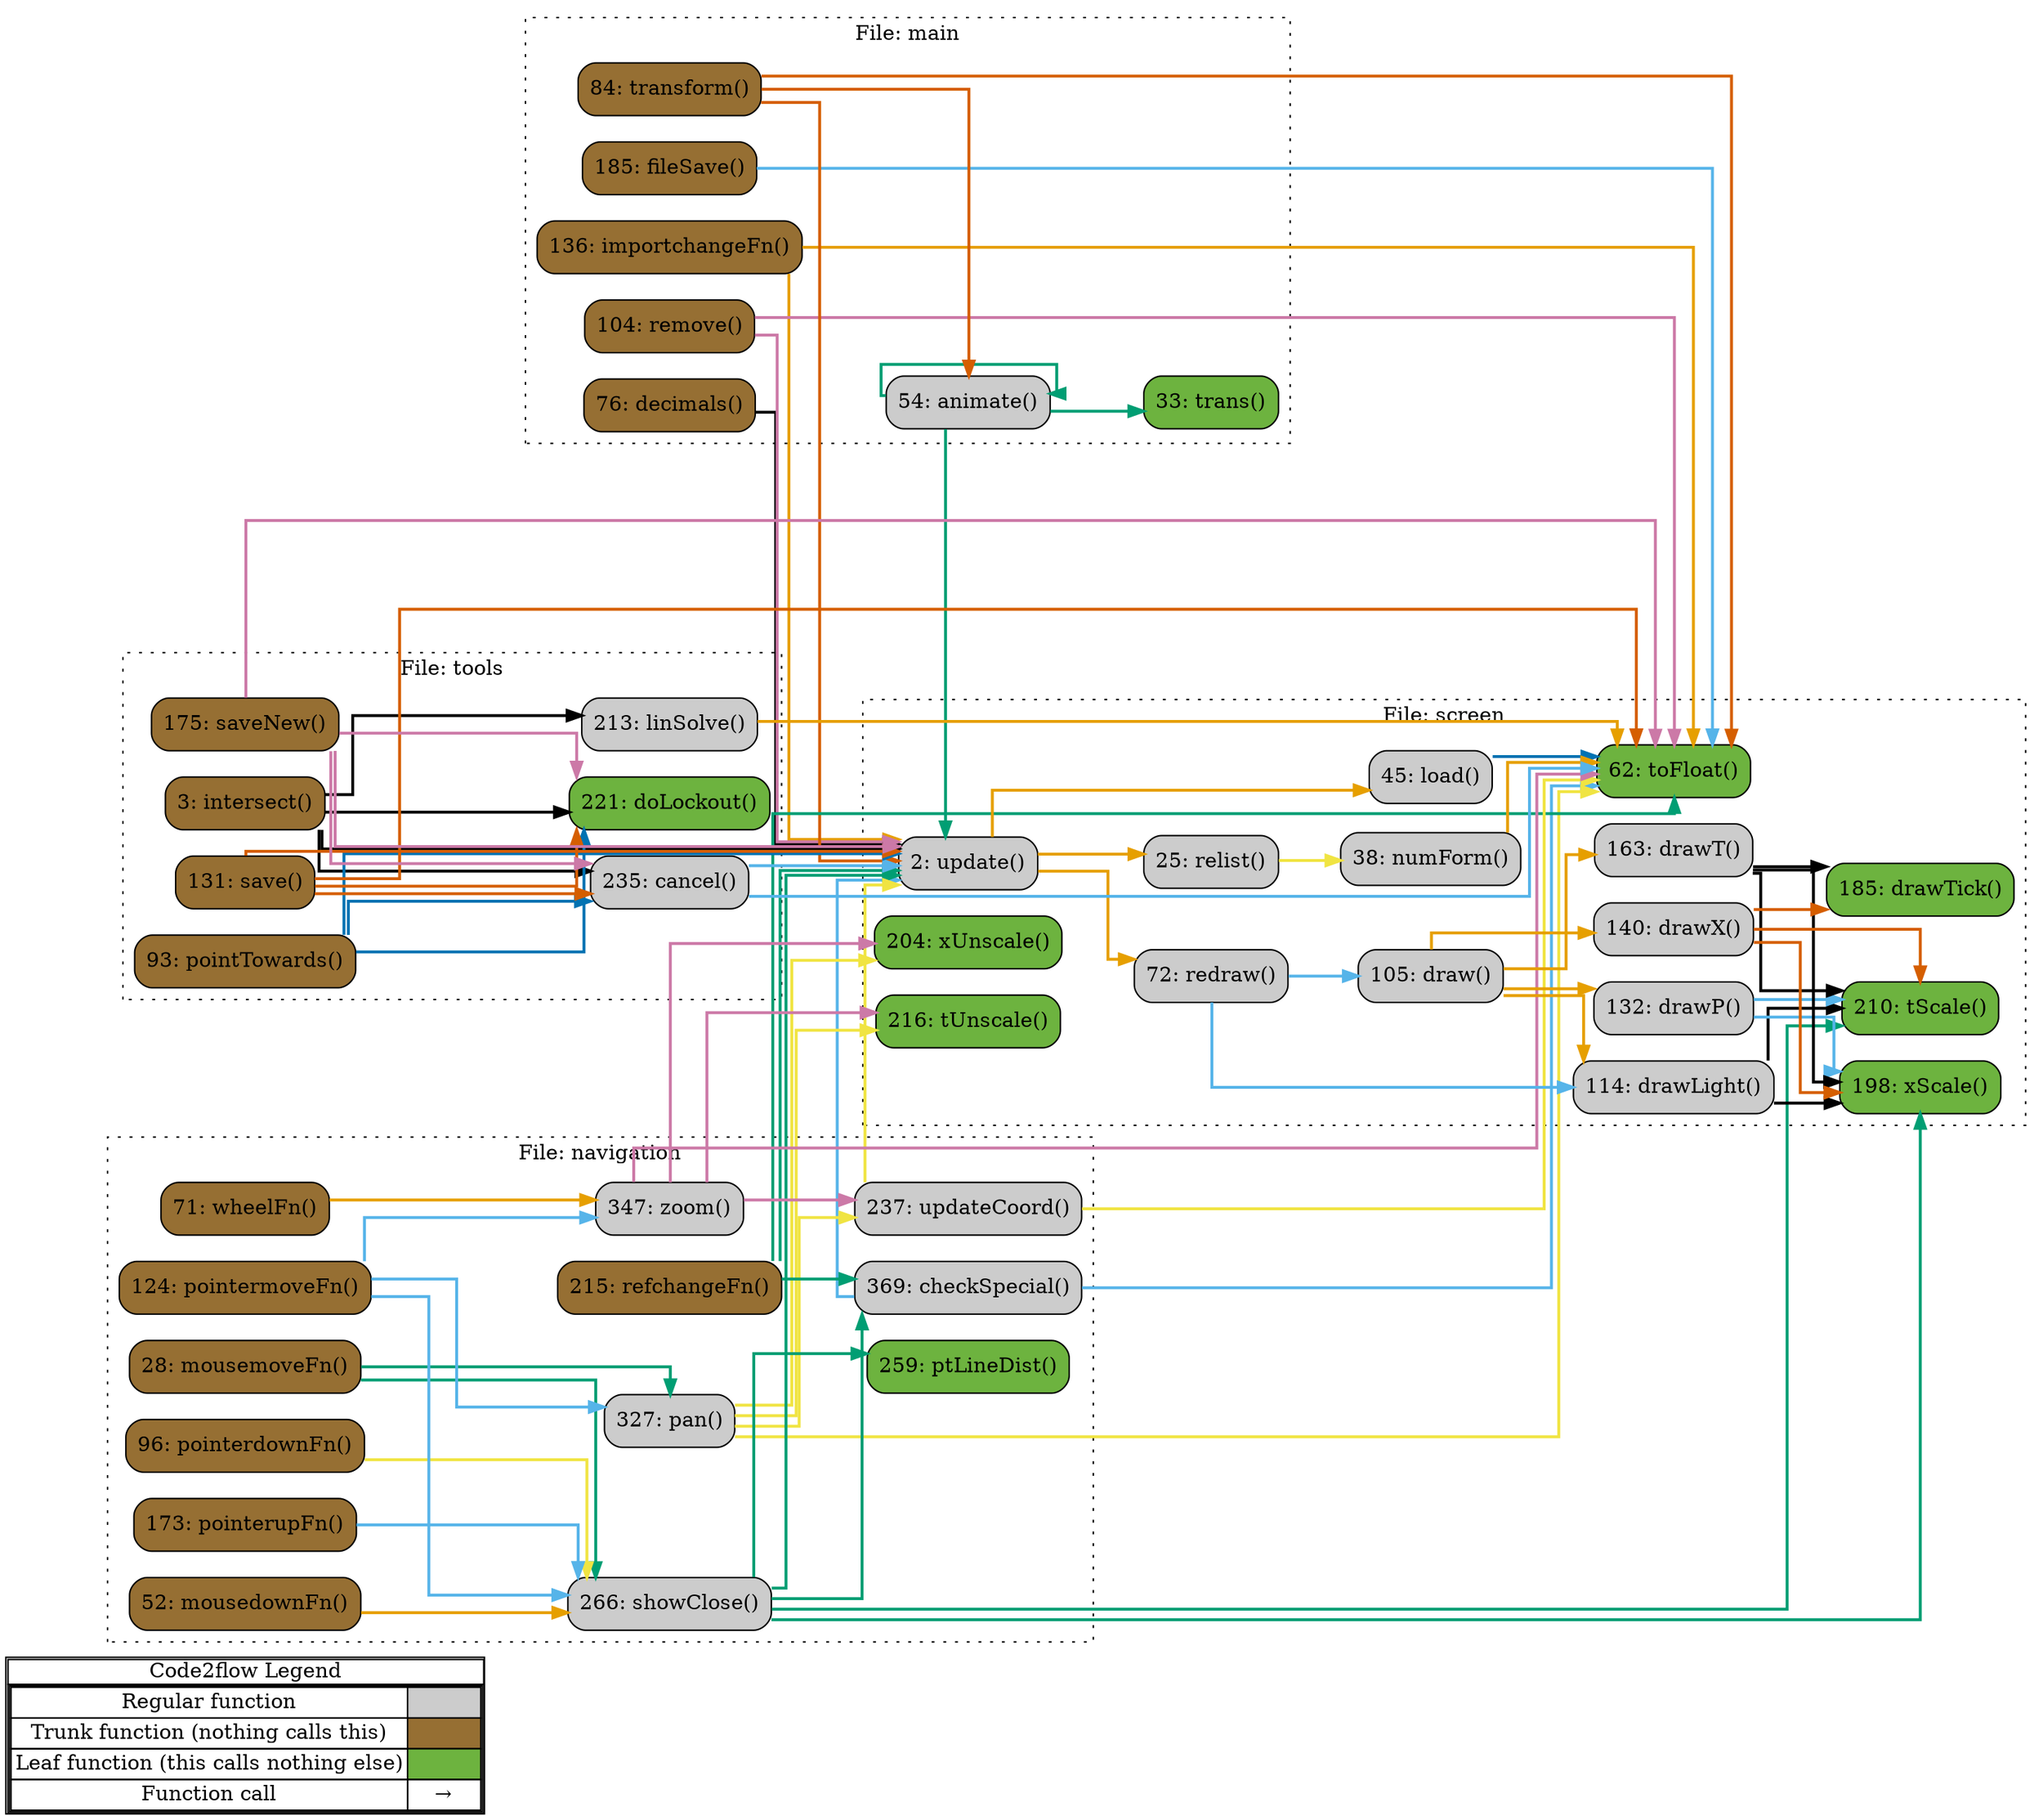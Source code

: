 digraph G {
concentrate=true;
splines="ortho";
rankdir="LR";
subgraph legend{
    rank = min;
    label = "legend";
    Legend [shape=none, margin=0, label = <
        <table cellspacing="0" cellpadding="0" border="1"><tr><td>Code2flow Legend</td></tr><tr><td>
        <table cellspacing="0">
        <tr><td>Regular function</td><td width="50px" bgcolor='#cccccc'></td></tr>
        <tr><td>Trunk function (nothing calls this)</td><td bgcolor='#966F33'></td></tr>
        <tr><td>Leaf function (this calls nothing else)</td><td bgcolor='#6db33f'></td></tr>
        <tr><td>Function call</td><td><font color='black'>&#8594;</font></td></tr>
        </table></td></tr></table>
        >];
}node_8b5ab9c3 [label="54: animate()" name="main::animate" shape="rect" style="rounded,filled" fillcolor="#cccccc" ];
node_20c1c3a0 [label="76: decimals()" name="main::decimals" shape="rect" style="rounded,filled" fillcolor="#966F33" ];
node_f3bc117a [label="185: fileSave()" name="main::fileSave" shape="rect" style="rounded,filled" fillcolor="#966F33" ];
node_1f6b0ec9 [label="136: importchangeFn()" name="main::importchangeFn" shape="rect" style="rounded,filled" fillcolor="#966F33" ];
node_c3e3a877 [label="104: remove()" name="main::remove" shape="rect" style="rounded,filled" fillcolor="#966F33" ];
node_e983b51c [label="33: trans()" name="main::trans" shape="rect" style="rounded,filled" fillcolor="#6db33f" ];
node_1a3a426e [label="84: transform()" name="main::transform" shape="rect" style="rounded,filled" fillcolor="#966F33" ];
node_36ed43b2 [label="369: checkSpecial()" name="navigation::checkSpecial" shape="rect" style="rounded,filled" fillcolor="#cccccc" ];
node_00d3d059 [label="52: mousedownFn()" name="navigation::mousedownFn" shape="rect" style="rounded,filled" fillcolor="#966F33" ];
node_59d6df43 [label="28: mousemoveFn()" name="navigation::mousemoveFn" shape="rect" style="rounded,filled" fillcolor="#966F33" ];
node_6e49cb24 [label="327: pan()" name="navigation::pan" shape="rect" style="rounded,filled" fillcolor="#cccccc" ];
node_5e069fcc [label="96: pointerdownFn()" name="navigation::pointerdownFn" shape="rect" style="rounded,filled" fillcolor="#966F33" ];
node_a9875cda [label="124: pointermoveFn()" name="navigation::pointermoveFn" shape="rect" style="rounded,filled" fillcolor="#966F33" ];
node_cbde4a1a [label="173: pointerupFn()" name="navigation::pointerupFn" shape="rect" style="rounded,filled" fillcolor="#966F33" ];
node_b9b2e1dd [label="259: ptLineDist()" name="navigation::ptLineDist" shape="rect" style="rounded,filled" fillcolor="#6db33f" ];
node_cad7ed93 [label="215: refchangeFn()" name="navigation::refchangeFn" shape="rect" style="rounded,filled" fillcolor="#966F33" ];
node_afbc4b03 [label="266: showClose()" name="navigation::showClose" shape="rect" style="rounded,filled" fillcolor="#cccccc" ];
node_3a38be7c [label="237: updateCoord()" name="navigation::updateCoord" shape="rect" style="rounded,filled" fillcolor="#cccccc" ];
node_6f7fc5d1 [label="71: wheelFn()" name="navigation::wheelFn" shape="rect" style="rounded,filled" fillcolor="#966F33" ];
node_f2ee097f [label="347: zoom()" name="navigation::zoom" shape="rect" style="rounded,filled" fillcolor="#cccccc" ];
node_c8d71249 [label="105: draw()" name="screen::draw" shape="rect" style="rounded,filled" fillcolor="#cccccc" ];
node_4a568db8 [label="114: drawLight()" name="screen::drawLight" shape="rect" style="rounded,filled" fillcolor="#cccccc" ];
node_bcdf080a [label="132: drawP()" name="screen::drawP" shape="rect" style="rounded,filled" fillcolor="#cccccc" ];
node_95c890b0 [label="163: drawT()" name="screen::drawT" shape="rect" style="rounded,filled" fillcolor="#cccccc" ];
node_59441c74 [label="185: drawTick()" name="screen::drawTick" shape="rect" style="rounded,filled" fillcolor="#6db33f" ];
node_1e29fd2e [label="140: drawX()" name="screen::drawX" shape="rect" style="rounded,filled" fillcolor="#cccccc" ];
node_eae0390d [label="45: load()" name="screen::load" shape="rect" style="rounded,filled" fillcolor="#cccccc" ];
node_bf9702f1 [label="38: numForm()" name="screen::numForm" shape="rect" style="rounded,filled" fillcolor="#cccccc" ];
node_1be01cca [label="72: redraw()" name="screen::redraw" shape="rect" style="rounded,filled" fillcolor="#cccccc" ];
node_fffc7b14 [label="25: relist()" name="screen::relist" shape="rect" style="rounded,filled" fillcolor="#cccccc" ];
node_417f2759 [label="210: tScale()" name="screen::tScale" shape="rect" style="rounded,filled" fillcolor="#6db33f" ];
node_4b5447de [label="216: tUnscale()" name="screen::tUnscale" shape="rect" style="rounded,filled" fillcolor="#6db33f" ];
node_77f82566 [label="62: toFloat()" name="screen::toFloat" shape="rect" style="rounded,filled" fillcolor="#6db33f" ];
node_73952169 [label="2: update()" name="screen::update" shape="rect" style="rounded,filled" fillcolor="#cccccc" ];
node_6a79c990 [label="198: xScale()" name="screen::xScale" shape="rect" style="rounded,filled" fillcolor="#6db33f" ];
node_6709f8a8 [label="204: xUnscale()" name="screen::xUnscale" shape="rect" style="rounded,filled" fillcolor="#6db33f" ];
node_ec0b97ea [label="235: cancel()" name="tools::cancel" shape="rect" style="rounded,filled" fillcolor="#cccccc" ];
node_d26d30bb [label="221: doLockout()" name="tools::doLockout" shape="rect" style="rounded,filled" fillcolor="#6db33f" ];
node_9d0a4d08 [label="3: intersect()" name="tools::intersect" shape="rect" style="rounded,filled" fillcolor="#966F33" ];
node_5e805031 [label="213: linSolve()" name="tools::linSolve" shape="rect" style="rounded,filled" fillcolor="#cccccc" ];
node_47889665 [label="93: pointTowards()" name="tools::pointTowards" shape="rect" style="rounded,filled" fillcolor="#966F33" ];
node_3b6b38ae [label="131: save()" name="tools::save" shape="rect" style="rounded,filled" fillcolor="#966F33" ];
node_bc79a9f7 [label="175: saveNew()" name="tools::saveNew" shape="rect" style="rounded,filled" fillcolor="#966F33" ];
node_8b5ab9c3 -> node_8b5ab9c3 [color="#009E73" penwidth="2"];
node_8b5ab9c3 -> node_e983b51c [color="#009E73" penwidth="2"];
node_8b5ab9c3 -> node_73952169 [color="#009E73" penwidth="2"];
node_8b5ab9c3 -> node_73952169 [color="#009E73" penwidth="2"];
node_20c1c3a0 -> node_73952169 [color="#000000" penwidth="2"];
node_f3bc117a -> node_77f82566 [color="#56B4E9" penwidth="2"];
node_f3bc117a -> node_77f82566 [color="#56B4E9" penwidth="2"];
node_f3bc117a -> node_77f82566 [color="#56B4E9" penwidth="2"];
node_f3bc117a -> node_77f82566 [color="#56B4E9" penwidth="2"];
node_f3bc117a -> node_77f82566 [color="#56B4E9" penwidth="2"];
node_f3bc117a -> node_77f82566 [color="#56B4E9" penwidth="2"];
node_1f6b0ec9 -> node_77f82566 [color="#E69F00" penwidth="2"];
node_1f6b0ec9 -> node_77f82566 [color="#E69F00" penwidth="2"];
node_1f6b0ec9 -> node_77f82566 [color="#E69F00" penwidth="2"];
node_1f6b0ec9 -> node_77f82566 [color="#E69F00" penwidth="2"];
node_1f6b0ec9 -> node_77f82566 [color="#E69F00" penwidth="2"];
node_1f6b0ec9 -> node_77f82566 [color="#E69F00" penwidth="2"];
node_1f6b0ec9 -> node_77f82566 [color="#E69F00" penwidth="2"];
node_1f6b0ec9 -> node_77f82566 [color="#E69F00" penwidth="2"];
node_1f6b0ec9 -> node_77f82566 [color="#E69F00" penwidth="2"];
node_1f6b0ec9 -> node_77f82566 [color="#E69F00" penwidth="2"];
node_1f6b0ec9 -> node_77f82566 [color="#E69F00" penwidth="2"];
node_1f6b0ec9 -> node_77f82566 [color="#E69F00" penwidth="2"];
node_1f6b0ec9 -> node_77f82566 [color="#E69F00" penwidth="2"];
node_1f6b0ec9 -> node_73952169 [color="#E69F00" penwidth="2"];
node_c3e3a877 -> node_77f82566 [color="#CC79A7" penwidth="2"];
node_c3e3a877 -> node_73952169 [color="#CC79A7" penwidth="2"];
node_c3e3a877 -> node_73952169 [color="#CC79A7" penwidth="2"];
node_1a3a426e -> node_8b5ab9c3 [color="#D55E00" penwidth="2"];
node_1a3a426e -> node_77f82566 [color="#D55E00" penwidth="2"];
node_1a3a426e -> node_77f82566 [color="#D55E00" penwidth="2"];
node_1a3a426e -> node_77f82566 [color="#D55E00" penwidth="2"];
node_1a3a426e -> node_73952169 [color="#D55E00" penwidth="2"];
node_36ed43b2 -> node_77f82566 [color="#56B4E9" penwidth="2"];
node_36ed43b2 -> node_73952169 [color="#56B4E9" penwidth="2"];
node_00d3d059 -> node_afbc4b03 [color="#E69F00" penwidth="2"];
node_59d6df43 -> node_6e49cb24 [color="#009E73" penwidth="2"];
node_59d6df43 -> node_afbc4b03 [color="#009E73" penwidth="2"];
node_6e49cb24 -> node_3a38be7c [color="#F0E442" penwidth="2"];
node_6e49cb24 -> node_4b5447de [color="#F0E442" penwidth="2"];
node_6e49cb24 -> node_4b5447de [color="#F0E442" penwidth="2"];
node_6e49cb24 -> node_77f82566 [color="#F0E442" penwidth="2"];
node_6e49cb24 -> node_77f82566 [color="#F0E442" penwidth="2"];
node_6e49cb24 -> node_77f82566 [color="#F0E442" penwidth="2"];
node_6e49cb24 -> node_77f82566 [color="#F0E442" penwidth="2"];
node_6e49cb24 -> node_6709f8a8 [color="#F0E442" penwidth="2"];
node_6e49cb24 -> node_6709f8a8 [color="#F0E442" penwidth="2"];
node_5e069fcc -> node_afbc4b03 [color="#F0E442" penwidth="2"];
node_a9875cda -> node_6e49cb24 [color="#56B4E9" penwidth="2"];
node_a9875cda -> node_afbc4b03 [color="#56B4E9" penwidth="2"];
node_a9875cda -> node_f2ee097f [color="#56B4E9" penwidth="2"];
node_cbde4a1a -> node_afbc4b03 [color="#56B4E9" penwidth="2"];
node_cad7ed93 -> node_36ed43b2 [color="#009E73" penwidth="2"];
node_cad7ed93 -> node_77f82566 [color="#009E73" penwidth="2"];
node_cad7ed93 -> node_77f82566 [color="#009E73" penwidth="2"];
node_cad7ed93 -> node_77f82566 [color="#009E73" penwidth="2"];
node_cad7ed93 -> node_73952169 [color="#009E73" penwidth="2"];
node_afbc4b03 -> node_36ed43b2 [color="#009E73" penwidth="2"];
node_afbc4b03 -> node_b9b2e1dd [color="#009E73" penwidth="2"];
node_afbc4b03 -> node_b9b2e1dd [color="#009E73" penwidth="2"];
node_afbc4b03 -> node_417f2759 [color="#009E73" penwidth="2"];
node_afbc4b03 -> node_417f2759 [color="#009E73" penwidth="2"];
node_afbc4b03 -> node_417f2759 [color="#009E73" penwidth="2"];
node_afbc4b03 -> node_417f2759 [color="#009E73" penwidth="2"];
node_afbc4b03 -> node_417f2759 [color="#009E73" penwidth="2"];
node_afbc4b03 -> node_73952169 [color="#009E73" penwidth="2"];
node_afbc4b03 -> node_73952169 [color="#009E73" penwidth="2"];
node_afbc4b03 -> node_6a79c990 [color="#009E73" penwidth="2"];
node_afbc4b03 -> node_6a79c990 [color="#009E73" penwidth="2"];
node_afbc4b03 -> node_6a79c990 [color="#009E73" penwidth="2"];
node_afbc4b03 -> node_6a79c990 [color="#009E73" penwidth="2"];
node_afbc4b03 -> node_6a79c990 [color="#009E73" penwidth="2"];
node_3a38be7c -> node_77f82566 [color="#F0E442" penwidth="2"];
node_3a38be7c -> node_77f82566 [color="#F0E442" penwidth="2"];
node_3a38be7c -> node_77f82566 [color="#F0E442" penwidth="2"];
node_3a38be7c -> node_77f82566 [color="#F0E442" penwidth="2"];
node_3a38be7c -> node_77f82566 [color="#F0E442" penwidth="2"];
node_3a38be7c -> node_77f82566 [color="#F0E442" penwidth="2"];
node_3a38be7c -> node_77f82566 [color="#F0E442" penwidth="2"];
node_3a38be7c -> node_77f82566 [color="#F0E442" penwidth="2"];
node_3a38be7c -> node_77f82566 [color="#F0E442" penwidth="2"];
node_3a38be7c -> node_77f82566 [color="#F0E442" penwidth="2"];
node_3a38be7c -> node_77f82566 [color="#F0E442" penwidth="2"];
node_3a38be7c -> node_77f82566 [color="#F0E442" penwidth="2"];
node_3a38be7c -> node_73952169 [color="#F0E442" penwidth="2"];
node_6f7fc5d1 -> node_f2ee097f [color="#E69F00" penwidth="2"];
node_f2ee097f -> node_3a38be7c [color="#CC79A7" penwidth="2"];
node_f2ee097f -> node_3a38be7c [color="#CC79A7" penwidth="2"];
node_f2ee097f -> node_4b5447de [color="#CC79A7" penwidth="2"];
node_f2ee097f -> node_77f82566 [color="#CC79A7" penwidth="2"];
node_f2ee097f -> node_6709f8a8 [color="#CC79A7" penwidth="2"];
node_c8d71249 -> node_4a568db8 [color="#E69F00" penwidth="2"];
node_c8d71249 -> node_bcdf080a [color="#E69F00" penwidth="2"];
node_c8d71249 -> node_95c890b0 [color="#E69F00" penwidth="2"];
node_c8d71249 -> node_1e29fd2e [color="#E69F00" penwidth="2"];
node_4a568db8 -> node_417f2759 [color="#000000" penwidth="2"];
node_4a568db8 -> node_417f2759 [color="#000000" penwidth="2"];
node_4a568db8 -> node_417f2759 [color="#000000" penwidth="2"];
node_4a568db8 -> node_417f2759 [color="#000000" penwidth="2"];
node_4a568db8 -> node_6a79c990 [color="#000000" penwidth="2"];
node_4a568db8 -> node_6a79c990 [color="#000000" penwidth="2"];
node_4a568db8 -> node_6a79c990 [color="#000000" penwidth="2"];
node_4a568db8 -> node_6a79c990 [color="#000000" penwidth="2"];
node_bcdf080a -> node_417f2759 [color="#56B4E9" penwidth="2"];
node_bcdf080a -> node_6a79c990 [color="#56B4E9" penwidth="2"];
node_95c890b0 -> node_59441c74 [color="#000000" penwidth="2"];
node_95c890b0 -> node_417f2759 [color="#000000" penwidth="2"];
node_95c890b0 -> node_417f2759 [color="#000000" penwidth="2"];
node_95c890b0 -> node_417f2759 [color="#000000" penwidth="2"];
node_95c890b0 -> node_6a79c990 [color="#000000" penwidth="2"];
node_95c890b0 -> node_6a79c990 [color="#000000" penwidth="2"];
node_95c890b0 -> node_6a79c990 [color="#000000" penwidth="2"];
node_1e29fd2e -> node_59441c74 [color="#D55E00" penwidth="2"];
node_1e29fd2e -> node_417f2759 [color="#D55E00" penwidth="2"];
node_1e29fd2e -> node_417f2759 [color="#D55E00" penwidth="2"];
node_1e29fd2e -> node_417f2759 [color="#D55E00" penwidth="2"];
node_1e29fd2e -> node_6a79c990 [color="#D55E00" penwidth="2"];
node_1e29fd2e -> node_6a79c990 [color="#D55E00" penwidth="2"];
node_1e29fd2e -> node_6a79c990 [color="#D55E00" penwidth="2"];
node_eae0390d -> node_77f82566 [color="#0072B2" penwidth="2"];
node_eae0390d -> node_77f82566 [color="#0072B2" penwidth="2"];
node_eae0390d -> node_77f82566 [color="#0072B2" penwidth="2"];
node_eae0390d -> node_77f82566 [color="#0072B2" penwidth="2"];
node_bf9702f1 -> node_77f82566 [color="#E69F00" penwidth="2"];
node_1be01cca -> node_c8d71249 [color="#56B4E9" penwidth="2"];
node_1be01cca -> node_c8d71249 [color="#56B4E9" penwidth="2"];
node_1be01cca -> node_c8d71249 [color="#56B4E9" penwidth="2"];
node_1be01cca -> node_4a568db8 [color="#56B4E9" penwidth="2"];
node_fffc7b14 -> node_bf9702f1 [color="#F0E442" penwidth="2"];
node_fffc7b14 -> node_bf9702f1 [color="#F0E442" penwidth="2"];
node_fffc7b14 -> node_bf9702f1 [color="#F0E442" penwidth="2"];
node_73952169 -> node_eae0390d [color="#E69F00" penwidth="2"];
node_73952169 -> node_eae0390d [color="#E69F00" penwidth="2"];
node_73952169 -> node_1be01cca [color="#E69F00" penwidth="2"];
node_73952169 -> node_1be01cca [color="#E69F00" penwidth="2"];
node_73952169 -> node_fffc7b14 [color="#E69F00" penwidth="2"];
node_73952169 -> node_fffc7b14 [color="#E69F00" penwidth="2"];
node_ec0b97ea -> node_77f82566 [color="#56B4E9" penwidth="2"];
node_ec0b97ea -> node_73952169 [color="#56B4E9" penwidth="2"];
node_ec0b97ea -> node_73952169 [color="#56B4E9" penwidth="2"];
node_ec0b97ea -> node_73952169 [color="#56B4E9" penwidth="2"];
node_9d0a4d08 -> node_73952169 [color="#000000" penwidth="2"];
node_9d0a4d08 -> node_ec0b97ea [color="#000000" penwidth="2"];
node_9d0a4d08 -> node_d26d30bb [color="#000000" penwidth="2"];
node_9d0a4d08 -> node_5e805031 [color="#000000" penwidth="2"];
node_9d0a4d08 -> node_5e805031 [color="#000000" penwidth="2"];
node_9d0a4d08 -> node_5e805031 [color="#000000" penwidth="2"];
node_9d0a4d08 -> node_5e805031 [color="#000000" penwidth="2"];
node_5e805031 -> node_77f82566 [color="#E69F00" penwidth="2"];
node_5e805031 -> node_77f82566 [color="#E69F00" penwidth="2"];
node_5e805031 -> node_77f82566 [color="#E69F00" penwidth="2"];
node_5e805031 -> node_77f82566 [color="#E69F00" penwidth="2"];
node_5e805031 -> node_77f82566 [color="#E69F00" penwidth="2"];
node_5e805031 -> node_77f82566 [color="#E69F00" penwidth="2"];
node_47889665 -> node_73952169 [color="#0072B2" penwidth="2"];
node_47889665 -> node_73952169 [color="#0072B2" penwidth="2"];
node_47889665 -> node_ec0b97ea [color="#0072B2" penwidth="2"];
node_47889665 -> node_d26d30bb [color="#0072B2" penwidth="2"];
node_3b6b38ae -> node_77f82566 [color="#D55E00" penwidth="2"];
node_3b6b38ae -> node_77f82566 [color="#D55E00" penwidth="2"];
node_3b6b38ae -> node_77f82566 [color="#D55E00" penwidth="2"];
node_3b6b38ae -> node_77f82566 [color="#D55E00" penwidth="2"];
node_3b6b38ae -> node_73952169 [color="#D55E00" penwidth="2"];
node_3b6b38ae -> node_ec0b97ea [color="#D55E00" penwidth="2"];
node_3b6b38ae -> node_d26d30bb [color="#D55E00" penwidth="2"];
node_bc79a9f7 -> node_77f82566 [color="#CC79A7" penwidth="2"];
node_bc79a9f7 -> node_77f82566 [color="#CC79A7" penwidth="2"];
node_bc79a9f7 -> node_77f82566 [color="#CC79A7" penwidth="2"];
node_bc79a9f7 -> node_77f82566 [color="#CC79A7" penwidth="2"];
node_bc79a9f7 -> node_77f82566 [color="#CC79A7" penwidth="2"];
node_bc79a9f7 -> node_77f82566 [color="#CC79A7" penwidth="2"];
node_bc79a9f7 -> node_77f82566 [color="#CC79A7" penwidth="2"];
node_bc79a9f7 -> node_77f82566 [color="#CC79A7" penwidth="2"];
node_bc79a9f7 -> node_73952169 [color="#CC79A7" penwidth="2"];
node_bc79a9f7 -> node_ec0b97ea [color="#CC79A7" penwidth="2"];
node_bc79a9f7 -> node_d26d30bb [color="#CC79A7" penwidth="2"];
subgraph cluster_58cca605 {
    node_e983b51c node_8b5ab9c3 node_20c1c3a0 node_1a3a426e node_c3e3a877 node_1f6b0ec9 node_f3bc117a;
    label="File: main";
    name="main";
    style="filled";
    graph[style=dotted];
};
subgraph cluster_71103049 {
    node_59d6df43 node_00d3d059 node_6f7fc5d1 node_5e069fcc node_a9875cda node_cbde4a1a node_cad7ed93 node_3a38be7c node_b9b2e1dd node_afbc4b03 node_6e49cb24 node_f2ee097f node_36ed43b2;
    label="File: navigation";
    name="navigation";
    style="filled";
    graph[style=dotted];
};
subgraph cluster_2362a1a1 {
    node_73952169 node_fffc7b14 node_bf9702f1 node_eae0390d node_77f82566 node_1be01cca node_c8d71249 node_4a568db8 node_bcdf080a node_1e29fd2e node_95c890b0 node_59441c74 node_6a79c990 node_6709f8a8 node_417f2759 node_4b5447de;
    label="File: screen";
    name="screen";
    style="filled";
    graph[style=dotted];
};
subgraph cluster_457e74e6 {
    node_9d0a4d08 node_47889665 node_3b6b38ae node_bc79a9f7 node_5e805031 node_d26d30bb node_ec0b97ea;
    label="File: tools";
    name="tools";
    style="filled";
    graph[style=dotted];
};
}
